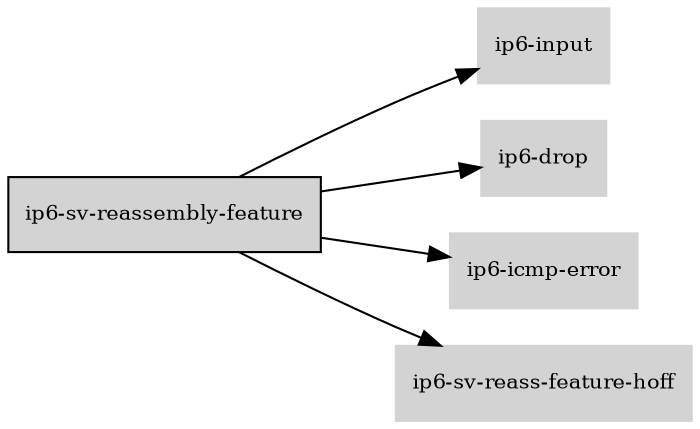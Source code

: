 digraph "ip6_sv_reassembly_feature_subgraph" {
  rankdir=LR;
  node [shape=box, style=filled, fontsize=10, color=lightgray, fontcolor=black, fillcolor=lightgray];
  "ip6-sv-reassembly-feature" [color=black, fontcolor=black, fillcolor=lightgray];
  edge [fontsize=8];
  "ip6-sv-reassembly-feature" -> "ip6-input";
  "ip6-sv-reassembly-feature" -> "ip6-drop";
  "ip6-sv-reassembly-feature" -> "ip6-icmp-error";
  "ip6-sv-reassembly-feature" -> "ip6-sv-reass-feature-hoff";
}
